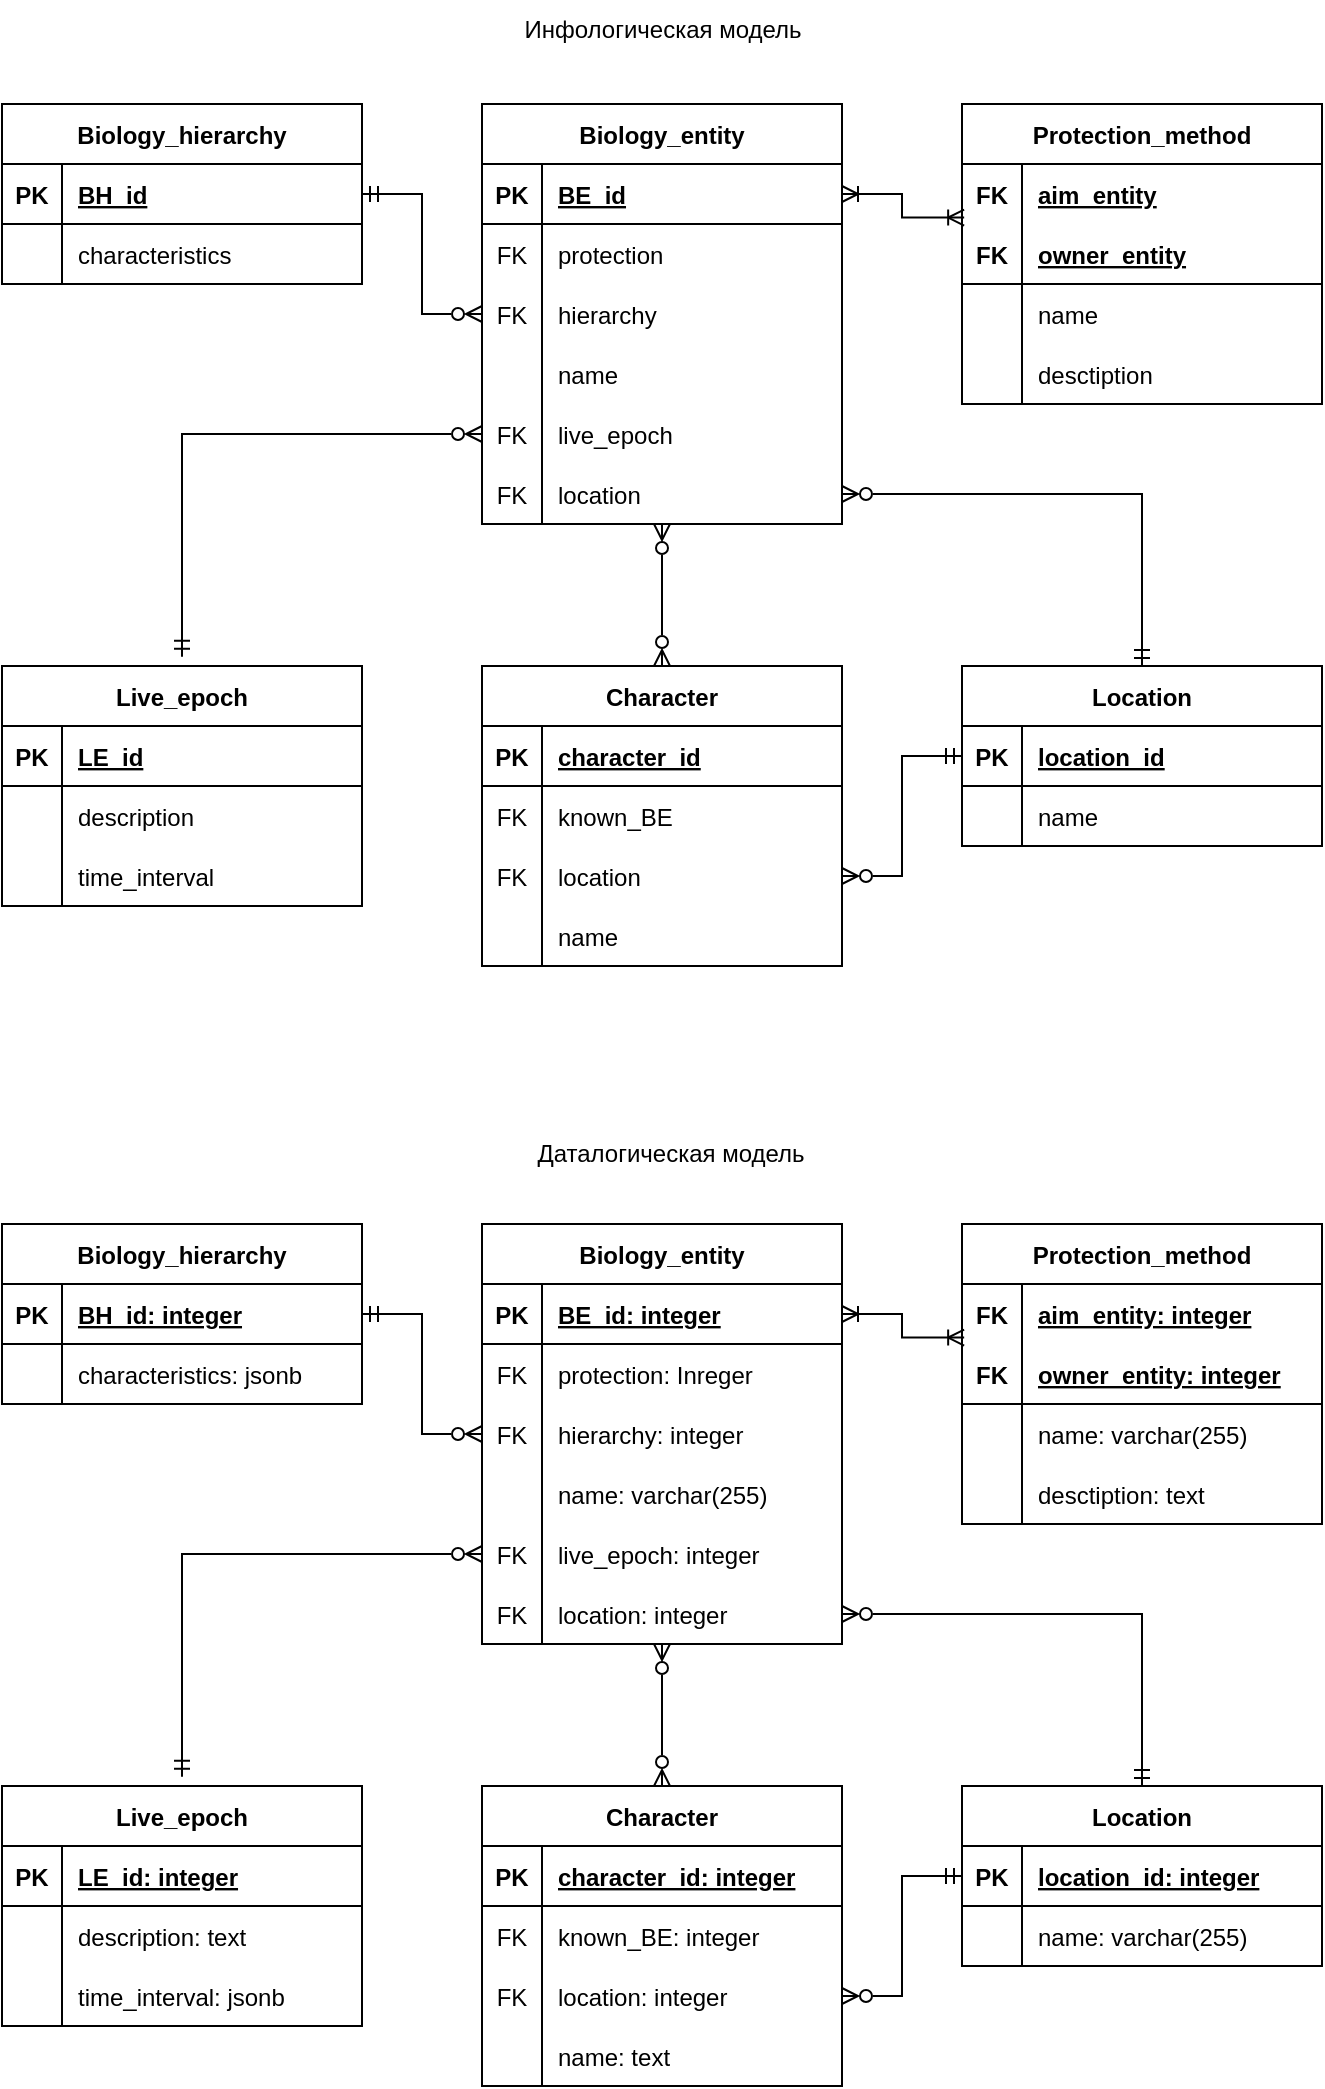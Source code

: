 <mxfile version="21.7.5" type="device">
  <diagram id="U7wMg-uXj1Owh_5kMHrE" name="Страница 1">
    <mxGraphModel dx="998" dy="762" grid="1" gridSize="10" guides="1" tooltips="1" connect="1" arrows="1" fold="1" page="1" pageScale="1" pageWidth="827" pageHeight="1169" math="0" shadow="0">
      <root>
        <mxCell id="0" />
        <mxCell id="1" parent="0" />
        <mxCell id="pdmq-u-2VZVxpOI9h0eD-54" style="edgeStyle=orthogonalEdgeStyle;rounded=0;orthogonalLoop=1;jettySize=auto;html=1;startArrow=ERmandOne;startFill=0;endArrow=ERzeroToMany;endFill=0;" parent="1" source="pdmq-u-2VZVxpOI9h0eD-18" target="pdmq-u-2VZVxpOI9h0eD-38" edge="1">
          <mxGeometry relative="1" as="geometry" />
        </mxCell>
        <mxCell id="pdmq-u-2VZVxpOI9h0eD-18" value="Biology_hierarchy" style="shape=table;startSize=30;container=1;collapsible=1;childLayout=tableLayout;fixedRows=1;rowLines=0;fontStyle=1;align=center;resizeLast=1;" parent="1" vertex="1">
          <mxGeometry x="80" y="80" width="180" height="90" as="geometry" />
        </mxCell>
        <mxCell id="pdmq-u-2VZVxpOI9h0eD-19" value="" style="shape=tableRow;horizontal=0;startSize=0;swimlaneHead=0;swimlaneBody=0;fillColor=none;collapsible=0;dropTarget=0;points=[[0,0.5],[1,0.5]];portConstraint=eastwest;top=0;left=0;right=0;bottom=1;" parent="pdmq-u-2VZVxpOI9h0eD-18" vertex="1">
          <mxGeometry y="30" width="180" height="30" as="geometry" />
        </mxCell>
        <mxCell id="pdmq-u-2VZVxpOI9h0eD-20" value="PK" style="shape=partialRectangle;connectable=0;fillColor=none;top=0;left=0;bottom=0;right=0;fontStyle=1;overflow=hidden;" parent="pdmq-u-2VZVxpOI9h0eD-19" vertex="1">
          <mxGeometry width="30" height="30" as="geometry">
            <mxRectangle width="30" height="30" as="alternateBounds" />
          </mxGeometry>
        </mxCell>
        <mxCell id="pdmq-u-2VZVxpOI9h0eD-21" value="BH_id" style="shape=partialRectangle;connectable=0;fillColor=none;top=0;left=0;bottom=0;right=0;align=left;spacingLeft=6;fontStyle=5;overflow=hidden;" parent="pdmq-u-2VZVxpOI9h0eD-19" vertex="1">
          <mxGeometry x="30" width="150" height="30" as="geometry">
            <mxRectangle width="150" height="30" as="alternateBounds" />
          </mxGeometry>
        </mxCell>
        <mxCell id="pdmq-u-2VZVxpOI9h0eD-22" value="" style="shape=tableRow;horizontal=0;startSize=0;swimlaneHead=0;swimlaneBody=0;fillColor=none;collapsible=0;dropTarget=0;points=[[0,0.5],[1,0.5]];portConstraint=eastwest;top=0;left=0;right=0;bottom=0;" parent="pdmq-u-2VZVxpOI9h0eD-18" vertex="1">
          <mxGeometry y="60" width="180" height="30" as="geometry" />
        </mxCell>
        <mxCell id="pdmq-u-2VZVxpOI9h0eD-23" value="" style="shape=partialRectangle;connectable=0;fillColor=none;top=0;left=0;bottom=0;right=0;editable=1;overflow=hidden;" parent="pdmq-u-2VZVxpOI9h0eD-22" vertex="1">
          <mxGeometry width="30" height="30" as="geometry">
            <mxRectangle width="30" height="30" as="alternateBounds" />
          </mxGeometry>
        </mxCell>
        <mxCell id="pdmq-u-2VZVxpOI9h0eD-24" value="characteristics" style="shape=partialRectangle;connectable=0;fillColor=none;top=0;left=0;bottom=0;right=0;align=left;spacingLeft=6;overflow=hidden;" parent="pdmq-u-2VZVxpOI9h0eD-22" vertex="1">
          <mxGeometry x="30" width="150" height="30" as="geometry">
            <mxRectangle width="150" height="30" as="alternateBounds" />
          </mxGeometry>
        </mxCell>
        <mxCell id="pdmq-u-2VZVxpOI9h0eD-116" style="edgeStyle=orthogonalEdgeStyle;rounded=0;orthogonalLoop=1;jettySize=auto;html=1;entryX=0.5;entryY=0;entryDx=0;entryDy=0;startArrow=ERzeroToMany;startFill=0;endArrow=ERzeroToMany;endFill=0;" parent="1" source="pdmq-u-2VZVxpOI9h0eD-31" target="pdmq-u-2VZVxpOI9h0eD-71" edge="1">
          <mxGeometry relative="1" as="geometry">
            <Array as="points">
              <mxPoint x="410" y="321" />
              <mxPoint x="410" y="321" />
            </Array>
          </mxGeometry>
        </mxCell>
        <mxCell id="XTLCP-FWHuJk3gFQcdTK-91" style="edgeStyle=orthogonalEdgeStyle;rounded=0;orthogonalLoop=1;jettySize=auto;html=1;endArrow=ERoneToMany;endFill=0;startArrow=ERoneToMany;startFill=0;exitX=1;exitY=0.5;exitDx=0;exitDy=0;entryX=0.006;entryY=-0.108;entryDx=0;entryDy=0;entryPerimeter=0;" edge="1" parent="1" source="pdmq-u-2VZVxpOI9h0eD-32" target="pdmq-u-2VZVxpOI9h0eD-45">
          <mxGeometry relative="1" as="geometry">
            <mxPoint x="550" y="141" as="targetPoint" />
          </mxGeometry>
        </mxCell>
        <mxCell id="pdmq-u-2VZVxpOI9h0eD-31" value="Biology_entity" style="shape=table;startSize=30;container=1;collapsible=1;childLayout=tableLayout;fixedRows=1;rowLines=0;fontStyle=1;align=center;resizeLast=1;" parent="1" vertex="1">
          <mxGeometry x="320" y="80" width="180" height="210" as="geometry" />
        </mxCell>
        <mxCell id="pdmq-u-2VZVxpOI9h0eD-32" value="" style="shape=tableRow;horizontal=0;startSize=0;swimlaneHead=0;swimlaneBody=0;fillColor=none;collapsible=0;dropTarget=0;points=[[0,0.5],[1,0.5]];portConstraint=eastwest;top=0;left=0;right=0;bottom=1;" parent="pdmq-u-2VZVxpOI9h0eD-31" vertex="1">
          <mxGeometry y="30" width="180" height="30" as="geometry" />
        </mxCell>
        <mxCell id="pdmq-u-2VZVxpOI9h0eD-33" value="PK" style="shape=partialRectangle;connectable=0;fillColor=none;top=0;left=0;bottom=0;right=0;fontStyle=1;overflow=hidden;" parent="pdmq-u-2VZVxpOI9h0eD-32" vertex="1">
          <mxGeometry width="30" height="30" as="geometry">
            <mxRectangle width="30" height="30" as="alternateBounds" />
          </mxGeometry>
        </mxCell>
        <mxCell id="pdmq-u-2VZVxpOI9h0eD-34" value="BE_id" style="shape=partialRectangle;connectable=0;fillColor=none;top=0;left=0;bottom=0;right=0;align=left;spacingLeft=6;fontStyle=5;overflow=hidden;" parent="pdmq-u-2VZVxpOI9h0eD-32" vertex="1">
          <mxGeometry x="30" width="150" height="30" as="geometry">
            <mxRectangle width="150" height="30" as="alternateBounds" />
          </mxGeometry>
        </mxCell>
        <mxCell id="pdmq-u-2VZVxpOI9h0eD-35" value="" style="shape=tableRow;horizontal=0;startSize=0;swimlaneHead=0;swimlaneBody=0;fillColor=none;collapsible=0;dropTarget=0;points=[[0,0.5],[1,0.5]];portConstraint=eastwest;top=0;left=0;right=0;bottom=0;" parent="pdmq-u-2VZVxpOI9h0eD-31" vertex="1">
          <mxGeometry y="60" width="180" height="30" as="geometry" />
        </mxCell>
        <mxCell id="pdmq-u-2VZVxpOI9h0eD-36" value="FK" style="shape=partialRectangle;connectable=0;fillColor=none;top=0;left=0;bottom=0;right=0;editable=1;overflow=hidden;" parent="pdmq-u-2VZVxpOI9h0eD-35" vertex="1">
          <mxGeometry width="30" height="30" as="geometry">
            <mxRectangle width="30" height="30" as="alternateBounds" />
          </mxGeometry>
        </mxCell>
        <mxCell id="pdmq-u-2VZVxpOI9h0eD-37" value="protection" style="shape=partialRectangle;connectable=0;fillColor=none;top=0;left=0;bottom=0;right=0;align=left;spacingLeft=6;overflow=hidden;" parent="pdmq-u-2VZVxpOI9h0eD-35" vertex="1">
          <mxGeometry x="30" width="150" height="30" as="geometry">
            <mxRectangle width="150" height="30" as="alternateBounds" />
          </mxGeometry>
        </mxCell>
        <mxCell id="pdmq-u-2VZVxpOI9h0eD-38" value="" style="shape=tableRow;horizontal=0;startSize=0;swimlaneHead=0;swimlaneBody=0;fillColor=none;collapsible=0;dropTarget=0;points=[[0,0.5],[1,0.5]];portConstraint=eastwest;top=0;left=0;right=0;bottom=0;" parent="pdmq-u-2VZVxpOI9h0eD-31" vertex="1">
          <mxGeometry y="90" width="180" height="30" as="geometry" />
        </mxCell>
        <mxCell id="pdmq-u-2VZVxpOI9h0eD-39" value="FK" style="shape=partialRectangle;connectable=0;fillColor=none;top=0;left=0;bottom=0;right=0;editable=1;overflow=hidden;" parent="pdmq-u-2VZVxpOI9h0eD-38" vertex="1">
          <mxGeometry width="30" height="30" as="geometry">
            <mxRectangle width="30" height="30" as="alternateBounds" />
          </mxGeometry>
        </mxCell>
        <mxCell id="pdmq-u-2VZVxpOI9h0eD-40" value="hierarchy" style="shape=partialRectangle;connectable=0;fillColor=none;top=0;left=0;bottom=0;right=0;align=left;spacingLeft=6;overflow=hidden;" parent="pdmq-u-2VZVxpOI9h0eD-38" vertex="1">
          <mxGeometry x="30" width="150" height="30" as="geometry">
            <mxRectangle width="150" height="30" as="alternateBounds" />
          </mxGeometry>
        </mxCell>
        <mxCell id="pdmq-u-2VZVxpOI9h0eD-59" style="shape=tableRow;horizontal=0;startSize=0;swimlaneHead=0;swimlaneBody=0;fillColor=none;collapsible=0;dropTarget=0;points=[[0,0.5],[1,0.5]];portConstraint=eastwest;top=0;left=0;right=0;bottom=0;" parent="pdmq-u-2VZVxpOI9h0eD-31" vertex="1">
          <mxGeometry y="120" width="180" height="30" as="geometry" />
        </mxCell>
        <mxCell id="pdmq-u-2VZVxpOI9h0eD-60" style="shape=partialRectangle;connectable=0;fillColor=none;top=0;left=0;bottom=0;right=0;editable=1;overflow=hidden;" parent="pdmq-u-2VZVxpOI9h0eD-59" vertex="1">
          <mxGeometry width="30" height="30" as="geometry">
            <mxRectangle width="30" height="30" as="alternateBounds" />
          </mxGeometry>
        </mxCell>
        <mxCell id="pdmq-u-2VZVxpOI9h0eD-61" value="name" style="shape=partialRectangle;connectable=0;fillColor=none;top=0;left=0;bottom=0;right=0;align=left;spacingLeft=6;overflow=hidden;" parent="pdmq-u-2VZVxpOI9h0eD-59" vertex="1">
          <mxGeometry x="30" width="150" height="30" as="geometry">
            <mxRectangle width="150" height="30" as="alternateBounds" />
          </mxGeometry>
        </mxCell>
        <mxCell id="pdmq-u-2VZVxpOI9h0eD-215" style="shape=tableRow;horizontal=0;startSize=0;swimlaneHead=0;swimlaneBody=0;fillColor=none;collapsible=0;dropTarget=0;points=[[0,0.5],[1,0.5]];portConstraint=eastwest;top=0;left=0;right=0;bottom=0;" parent="pdmq-u-2VZVxpOI9h0eD-31" vertex="1">
          <mxGeometry y="150" width="180" height="30" as="geometry" />
        </mxCell>
        <mxCell id="pdmq-u-2VZVxpOI9h0eD-216" value="FK" style="shape=partialRectangle;connectable=0;fillColor=none;top=0;left=0;bottom=0;right=0;editable=1;overflow=hidden;" parent="pdmq-u-2VZVxpOI9h0eD-215" vertex="1">
          <mxGeometry width="30" height="30" as="geometry">
            <mxRectangle width="30" height="30" as="alternateBounds" />
          </mxGeometry>
        </mxCell>
        <mxCell id="pdmq-u-2VZVxpOI9h0eD-217" value="live_epoch" style="shape=partialRectangle;connectable=0;fillColor=none;top=0;left=0;bottom=0;right=0;align=left;spacingLeft=6;overflow=hidden;" parent="pdmq-u-2VZVxpOI9h0eD-215" vertex="1">
          <mxGeometry x="30" width="150" height="30" as="geometry">
            <mxRectangle width="150" height="30" as="alternateBounds" />
          </mxGeometry>
        </mxCell>
        <mxCell id="XTLCP-FWHuJk3gFQcdTK-1" style="shape=tableRow;horizontal=0;startSize=0;swimlaneHead=0;swimlaneBody=0;fillColor=none;collapsible=0;dropTarget=0;points=[[0,0.5],[1,0.5]];portConstraint=eastwest;top=0;left=0;right=0;bottom=0;" vertex="1" parent="pdmq-u-2VZVxpOI9h0eD-31">
          <mxGeometry y="180" width="180" height="30" as="geometry" />
        </mxCell>
        <mxCell id="XTLCP-FWHuJk3gFQcdTK-2" value="FK" style="shape=partialRectangle;connectable=0;fillColor=none;top=0;left=0;bottom=0;right=0;editable=1;overflow=hidden;" vertex="1" parent="XTLCP-FWHuJk3gFQcdTK-1">
          <mxGeometry width="30" height="30" as="geometry">
            <mxRectangle width="30" height="30" as="alternateBounds" />
          </mxGeometry>
        </mxCell>
        <mxCell id="XTLCP-FWHuJk3gFQcdTK-3" value="location" style="shape=partialRectangle;connectable=0;fillColor=none;top=0;left=0;bottom=0;right=0;align=left;spacingLeft=6;overflow=hidden;" vertex="1" parent="XTLCP-FWHuJk3gFQcdTK-1">
          <mxGeometry x="30" width="150" height="30" as="geometry">
            <mxRectangle width="150" height="30" as="alternateBounds" />
          </mxGeometry>
        </mxCell>
        <mxCell id="pdmq-u-2VZVxpOI9h0eD-44" value="Protection_method" style="shape=table;startSize=30;container=1;collapsible=1;childLayout=tableLayout;fixedRows=1;rowLines=0;fontStyle=1;align=center;resizeLast=1;" parent="1" vertex="1">
          <mxGeometry x="560" y="80" width="180" height="150" as="geometry" />
        </mxCell>
        <mxCell id="pdmq-u-2VZVxpOI9h0eD-48" value="" style="shape=tableRow;horizontal=0;startSize=0;swimlaneHead=0;swimlaneBody=0;fillColor=none;collapsible=0;dropTarget=0;points=[[0,0.5],[1,0.5]];portConstraint=eastwest;top=0;left=0;right=0;bottom=0;fontStyle=1" parent="pdmq-u-2VZVxpOI9h0eD-44" vertex="1">
          <mxGeometry y="30" width="180" height="30" as="geometry" />
        </mxCell>
        <mxCell id="pdmq-u-2VZVxpOI9h0eD-49" value="FK" style="shape=partialRectangle;connectable=0;fillColor=none;top=0;left=0;bottom=0;right=0;editable=1;overflow=hidden;fontStyle=1" parent="pdmq-u-2VZVxpOI9h0eD-48" vertex="1">
          <mxGeometry width="30" height="30" as="geometry">
            <mxRectangle width="30" height="30" as="alternateBounds" />
          </mxGeometry>
        </mxCell>
        <mxCell id="pdmq-u-2VZVxpOI9h0eD-50" value="aim_entity" style="shape=partialRectangle;connectable=0;fillColor=none;top=0;left=0;bottom=0;right=0;align=left;spacingLeft=6;overflow=hidden;fontStyle=5" parent="pdmq-u-2VZVxpOI9h0eD-48" vertex="1">
          <mxGeometry x="30" width="150" height="30" as="geometry">
            <mxRectangle width="150" height="30" as="alternateBounds" />
          </mxGeometry>
        </mxCell>
        <mxCell id="pdmq-u-2VZVxpOI9h0eD-45" value="" style="shape=tableRow;horizontal=0;startSize=0;swimlaneHead=0;swimlaneBody=0;fillColor=none;collapsible=0;dropTarget=0;points=[[0,0.5],[1,0.5]];portConstraint=eastwest;top=0;left=0;right=0;bottom=1;" parent="pdmq-u-2VZVxpOI9h0eD-44" vertex="1">
          <mxGeometry y="60" width="180" height="30" as="geometry" />
        </mxCell>
        <mxCell id="pdmq-u-2VZVxpOI9h0eD-46" value="FK" style="shape=partialRectangle;connectable=0;fillColor=none;top=0;left=0;bottom=0;right=0;fontStyle=1;overflow=hidden;" parent="pdmq-u-2VZVxpOI9h0eD-45" vertex="1">
          <mxGeometry width="30" height="30" as="geometry">
            <mxRectangle width="30" height="30" as="alternateBounds" />
          </mxGeometry>
        </mxCell>
        <mxCell id="pdmq-u-2VZVxpOI9h0eD-47" value="owner_entity" style="shape=partialRectangle;connectable=0;fillColor=none;top=0;left=0;bottom=0;right=0;align=left;spacingLeft=6;fontStyle=5;overflow=hidden;strokeColor=default;" parent="pdmq-u-2VZVxpOI9h0eD-45" vertex="1">
          <mxGeometry x="30" width="150" height="30" as="geometry">
            <mxRectangle width="150" height="30" as="alternateBounds" />
          </mxGeometry>
        </mxCell>
        <mxCell id="pdmq-u-2VZVxpOI9h0eD-68" style="shape=tableRow;horizontal=0;startSize=0;swimlaneHead=0;swimlaneBody=0;fillColor=none;collapsible=0;dropTarget=0;points=[[0,0.5],[1,0.5]];portConstraint=eastwest;top=0;left=0;right=0;bottom=0;" parent="pdmq-u-2VZVxpOI9h0eD-44" vertex="1">
          <mxGeometry y="90" width="180" height="30" as="geometry" />
        </mxCell>
        <mxCell id="pdmq-u-2VZVxpOI9h0eD-69" style="shape=partialRectangle;connectable=0;fillColor=none;top=0;left=0;bottom=0;right=0;editable=1;overflow=hidden;" parent="pdmq-u-2VZVxpOI9h0eD-68" vertex="1">
          <mxGeometry width="30" height="30" as="geometry">
            <mxRectangle width="30" height="30" as="alternateBounds" />
          </mxGeometry>
        </mxCell>
        <mxCell id="pdmq-u-2VZVxpOI9h0eD-70" value="name" style="shape=partialRectangle;connectable=0;fillColor=none;top=0;left=0;bottom=0;right=0;align=left;spacingLeft=6;overflow=hidden;" parent="pdmq-u-2VZVxpOI9h0eD-68" vertex="1">
          <mxGeometry x="30" width="150" height="30" as="geometry">
            <mxRectangle width="150" height="30" as="alternateBounds" />
          </mxGeometry>
        </mxCell>
        <mxCell id="pdmq-u-2VZVxpOI9h0eD-118" style="shape=tableRow;horizontal=0;startSize=0;swimlaneHead=0;swimlaneBody=0;fillColor=none;collapsible=0;dropTarget=0;points=[[0,0.5],[1,0.5]];portConstraint=eastwest;top=0;left=0;right=0;bottom=0;" parent="pdmq-u-2VZVxpOI9h0eD-44" vertex="1">
          <mxGeometry y="120" width="180" height="30" as="geometry" />
        </mxCell>
        <mxCell id="pdmq-u-2VZVxpOI9h0eD-119" style="shape=partialRectangle;connectable=0;fillColor=none;top=0;left=0;bottom=0;right=0;editable=1;overflow=hidden;" parent="pdmq-u-2VZVxpOI9h0eD-118" vertex="1">
          <mxGeometry width="30" height="30" as="geometry">
            <mxRectangle width="30" height="30" as="alternateBounds" />
          </mxGeometry>
        </mxCell>
        <mxCell id="pdmq-u-2VZVxpOI9h0eD-120" value="desctiption" style="shape=partialRectangle;connectable=0;fillColor=none;top=0;left=0;bottom=0;right=0;align=left;spacingLeft=6;overflow=hidden;" parent="pdmq-u-2VZVxpOI9h0eD-118" vertex="1">
          <mxGeometry x="30" width="150" height="30" as="geometry">
            <mxRectangle width="150" height="30" as="alternateBounds" />
          </mxGeometry>
        </mxCell>
        <mxCell id="pdmq-u-2VZVxpOI9h0eD-71" value="Character" style="shape=table;startSize=30;container=1;collapsible=1;childLayout=tableLayout;fixedRows=1;rowLines=0;fontStyle=1;align=center;resizeLast=1;" parent="1" vertex="1">
          <mxGeometry x="320" y="361" width="180" height="150" as="geometry" />
        </mxCell>
        <mxCell id="pdmq-u-2VZVxpOI9h0eD-72" value="" style="shape=tableRow;horizontal=0;startSize=0;swimlaneHead=0;swimlaneBody=0;fillColor=none;collapsible=0;dropTarget=0;points=[[0,0.5],[1,0.5]];portConstraint=eastwest;top=0;left=0;right=0;bottom=1;" parent="pdmq-u-2VZVxpOI9h0eD-71" vertex="1">
          <mxGeometry y="30" width="180" height="30" as="geometry" />
        </mxCell>
        <mxCell id="pdmq-u-2VZVxpOI9h0eD-73" value="PK" style="shape=partialRectangle;connectable=0;fillColor=none;top=0;left=0;bottom=0;right=0;fontStyle=1;overflow=hidden;" parent="pdmq-u-2VZVxpOI9h0eD-72" vertex="1">
          <mxGeometry width="30" height="30" as="geometry">
            <mxRectangle width="30" height="30" as="alternateBounds" />
          </mxGeometry>
        </mxCell>
        <mxCell id="pdmq-u-2VZVxpOI9h0eD-74" value="character_id" style="shape=partialRectangle;connectable=0;fillColor=none;top=0;left=0;bottom=0;right=0;align=left;spacingLeft=6;fontStyle=5;overflow=hidden;" parent="pdmq-u-2VZVxpOI9h0eD-72" vertex="1">
          <mxGeometry x="30" width="150" height="30" as="geometry">
            <mxRectangle width="150" height="30" as="alternateBounds" />
          </mxGeometry>
        </mxCell>
        <mxCell id="pdmq-u-2VZVxpOI9h0eD-75" value="" style="shape=tableRow;horizontal=0;startSize=0;swimlaneHead=0;swimlaneBody=0;fillColor=none;collapsible=0;dropTarget=0;points=[[0,0.5],[1,0.5]];portConstraint=eastwest;top=0;left=0;right=0;bottom=0;" parent="pdmq-u-2VZVxpOI9h0eD-71" vertex="1">
          <mxGeometry y="60" width="180" height="30" as="geometry" />
        </mxCell>
        <mxCell id="pdmq-u-2VZVxpOI9h0eD-76" value="FK" style="shape=partialRectangle;connectable=0;fillColor=none;top=0;left=0;bottom=0;right=0;editable=1;overflow=hidden;" parent="pdmq-u-2VZVxpOI9h0eD-75" vertex="1">
          <mxGeometry width="30" height="30" as="geometry">
            <mxRectangle width="30" height="30" as="alternateBounds" />
          </mxGeometry>
        </mxCell>
        <mxCell id="pdmq-u-2VZVxpOI9h0eD-77" value="known_BE" style="shape=partialRectangle;connectable=0;fillColor=none;top=0;left=0;bottom=0;right=0;align=left;spacingLeft=6;overflow=hidden;" parent="pdmq-u-2VZVxpOI9h0eD-75" vertex="1">
          <mxGeometry x="30" width="150" height="30" as="geometry">
            <mxRectangle width="150" height="30" as="alternateBounds" />
          </mxGeometry>
        </mxCell>
        <mxCell id="XTLCP-FWHuJk3gFQcdTK-92" style="shape=tableRow;horizontal=0;startSize=0;swimlaneHead=0;swimlaneBody=0;fillColor=none;collapsible=0;dropTarget=0;points=[[0,0.5],[1,0.5]];portConstraint=eastwest;top=0;left=0;right=0;bottom=0;" vertex="1" parent="pdmq-u-2VZVxpOI9h0eD-71">
          <mxGeometry y="90" width="180" height="30" as="geometry" />
        </mxCell>
        <mxCell id="XTLCP-FWHuJk3gFQcdTK-93" value="FK" style="shape=partialRectangle;connectable=0;fillColor=none;top=0;left=0;bottom=0;right=0;editable=1;overflow=hidden;" vertex="1" parent="XTLCP-FWHuJk3gFQcdTK-92">
          <mxGeometry width="30" height="30" as="geometry">
            <mxRectangle width="30" height="30" as="alternateBounds" />
          </mxGeometry>
        </mxCell>
        <mxCell id="XTLCP-FWHuJk3gFQcdTK-94" value="location" style="shape=partialRectangle;connectable=0;fillColor=none;top=0;left=0;bottom=0;right=0;align=left;spacingLeft=6;overflow=hidden;" vertex="1" parent="XTLCP-FWHuJk3gFQcdTK-92">
          <mxGeometry x="30" width="150" height="30" as="geometry">
            <mxRectangle width="150" height="30" as="alternateBounds" />
          </mxGeometry>
        </mxCell>
        <mxCell id="pdmq-u-2VZVxpOI9h0eD-92" style="shape=tableRow;horizontal=0;startSize=0;swimlaneHead=0;swimlaneBody=0;fillColor=none;collapsible=0;dropTarget=0;points=[[0,0.5],[1,0.5]];portConstraint=eastwest;top=0;left=0;right=0;bottom=0;" parent="pdmq-u-2VZVxpOI9h0eD-71" vertex="1">
          <mxGeometry y="120" width="180" height="30" as="geometry" />
        </mxCell>
        <mxCell id="pdmq-u-2VZVxpOI9h0eD-93" style="shape=partialRectangle;connectable=0;fillColor=none;top=0;left=0;bottom=0;right=0;editable=1;overflow=hidden;" parent="pdmq-u-2VZVxpOI9h0eD-92" vertex="1">
          <mxGeometry width="30" height="30" as="geometry">
            <mxRectangle width="30" height="30" as="alternateBounds" />
          </mxGeometry>
        </mxCell>
        <mxCell id="pdmq-u-2VZVxpOI9h0eD-94" value="name" style="shape=partialRectangle;connectable=0;fillColor=none;top=0;left=0;bottom=0;right=0;align=left;spacingLeft=6;overflow=hidden;" parent="pdmq-u-2VZVxpOI9h0eD-92" vertex="1">
          <mxGeometry x="30" width="150" height="30" as="geometry">
            <mxRectangle width="150" height="30" as="alternateBounds" />
          </mxGeometry>
        </mxCell>
        <mxCell id="pdmq-u-2VZVxpOI9h0eD-117" style="edgeStyle=orthogonalEdgeStyle;rounded=0;orthogonalLoop=1;jettySize=auto;html=1;startArrow=ERmandOne;startFill=0;endArrow=ERzeroToMany;endFill=0;entryX=1;entryY=0.5;entryDx=0;entryDy=0;" parent="1" source="pdmq-u-2VZVxpOI9h0eD-85" target="XTLCP-FWHuJk3gFQcdTK-1" edge="1">
          <mxGeometry relative="1" as="geometry" />
        </mxCell>
        <mxCell id="pdmq-u-2VZVxpOI9h0eD-85" value="Location" style="shape=table;startSize=30;container=1;collapsible=1;childLayout=tableLayout;fixedRows=1;rowLines=0;fontStyle=1;align=center;resizeLast=1;" parent="1" vertex="1">
          <mxGeometry x="560" y="361" width="180" height="90" as="geometry" />
        </mxCell>
        <mxCell id="pdmq-u-2VZVxpOI9h0eD-86" value="" style="shape=tableRow;horizontal=0;startSize=0;swimlaneHead=0;swimlaneBody=0;fillColor=none;collapsible=0;dropTarget=0;points=[[0,0.5],[1,0.5]];portConstraint=eastwest;top=0;left=0;right=0;bottom=1;" parent="pdmq-u-2VZVxpOI9h0eD-85" vertex="1">
          <mxGeometry y="30" width="180" height="30" as="geometry" />
        </mxCell>
        <mxCell id="pdmq-u-2VZVxpOI9h0eD-87" value="PK" style="shape=partialRectangle;connectable=0;fillColor=none;top=0;left=0;bottom=0;right=0;fontStyle=1;overflow=hidden;" parent="pdmq-u-2VZVxpOI9h0eD-86" vertex="1">
          <mxGeometry width="30" height="30" as="geometry">
            <mxRectangle width="30" height="30" as="alternateBounds" />
          </mxGeometry>
        </mxCell>
        <mxCell id="pdmq-u-2VZVxpOI9h0eD-88" value="location_id" style="shape=partialRectangle;connectable=0;fillColor=none;top=0;left=0;bottom=0;right=0;align=left;spacingLeft=6;fontStyle=5;overflow=hidden;" parent="pdmq-u-2VZVxpOI9h0eD-86" vertex="1">
          <mxGeometry x="30" width="150" height="30" as="geometry">
            <mxRectangle width="150" height="30" as="alternateBounds" />
          </mxGeometry>
        </mxCell>
        <mxCell id="pdmq-u-2VZVxpOI9h0eD-89" value="" style="shape=tableRow;horizontal=0;startSize=0;swimlaneHead=0;swimlaneBody=0;fillColor=none;collapsible=0;dropTarget=0;points=[[0,0.5],[1,0.5]];portConstraint=eastwest;top=0;left=0;right=0;bottom=0;" parent="pdmq-u-2VZVxpOI9h0eD-85" vertex="1">
          <mxGeometry y="60" width="180" height="30" as="geometry" />
        </mxCell>
        <mxCell id="pdmq-u-2VZVxpOI9h0eD-90" value="" style="shape=partialRectangle;connectable=0;fillColor=none;top=0;left=0;bottom=0;right=0;editable=1;overflow=hidden;" parent="pdmq-u-2VZVxpOI9h0eD-89" vertex="1">
          <mxGeometry width="30" height="30" as="geometry">
            <mxRectangle width="30" height="30" as="alternateBounds" />
          </mxGeometry>
        </mxCell>
        <mxCell id="pdmq-u-2VZVxpOI9h0eD-91" value="name" style="shape=partialRectangle;connectable=0;fillColor=none;top=0;left=0;bottom=0;right=0;align=left;spacingLeft=6;overflow=hidden;" parent="pdmq-u-2VZVxpOI9h0eD-89" vertex="1">
          <mxGeometry x="30" width="150" height="30" as="geometry">
            <mxRectangle width="150" height="30" as="alternateBounds" />
          </mxGeometry>
        </mxCell>
        <mxCell id="pdmq-u-2VZVxpOI9h0eD-207" value="Live_epoch" style="shape=table;startSize=30;container=1;collapsible=1;childLayout=tableLayout;fixedRows=1;rowLines=0;fontStyle=1;align=center;resizeLast=1;" parent="1" vertex="1">
          <mxGeometry x="80" y="361" width="180" height="120" as="geometry" />
        </mxCell>
        <mxCell id="pdmq-u-2VZVxpOI9h0eD-208" value="" style="shape=tableRow;horizontal=0;startSize=0;swimlaneHead=0;swimlaneBody=0;fillColor=none;collapsible=0;dropTarget=0;points=[[0,0.5],[1,0.5]];portConstraint=eastwest;top=0;left=0;right=0;bottom=1;" parent="pdmq-u-2VZVxpOI9h0eD-207" vertex="1">
          <mxGeometry y="30" width="180" height="30" as="geometry" />
        </mxCell>
        <mxCell id="pdmq-u-2VZVxpOI9h0eD-209" value="PK" style="shape=partialRectangle;connectable=0;fillColor=none;top=0;left=0;bottom=0;right=0;fontStyle=1;overflow=hidden;" parent="pdmq-u-2VZVxpOI9h0eD-208" vertex="1">
          <mxGeometry width="30" height="30" as="geometry">
            <mxRectangle width="30" height="30" as="alternateBounds" />
          </mxGeometry>
        </mxCell>
        <mxCell id="pdmq-u-2VZVxpOI9h0eD-210" value="LE_id" style="shape=partialRectangle;connectable=0;fillColor=none;top=0;left=0;bottom=0;right=0;align=left;spacingLeft=6;fontStyle=5;overflow=hidden;" parent="pdmq-u-2VZVxpOI9h0eD-208" vertex="1">
          <mxGeometry x="30" width="150" height="30" as="geometry">
            <mxRectangle width="150" height="30" as="alternateBounds" />
          </mxGeometry>
        </mxCell>
        <mxCell id="pdmq-u-2VZVxpOI9h0eD-211" value="" style="shape=tableRow;horizontal=0;startSize=0;swimlaneHead=0;swimlaneBody=0;fillColor=none;collapsible=0;dropTarget=0;points=[[0,0.5],[1,0.5]];portConstraint=eastwest;top=0;left=0;right=0;bottom=0;" parent="pdmq-u-2VZVxpOI9h0eD-207" vertex="1">
          <mxGeometry y="60" width="180" height="30" as="geometry" />
        </mxCell>
        <mxCell id="pdmq-u-2VZVxpOI9h0eD-212" value="" style="shape=partialRectangle;connectable=0;fillColor=none;top=0;left=0;bottom=0;right=0;editable=1;overflow=hidden;" parent="pdmq-u-2VZVxpOI9h0eD-211" vertex="1">
          <mxGeometry width="30" height="30" as="geometry">
            <mxRectangle width="30" height="30" as="alternateBounds" />
          </mxGeometry>
        </mxCell>
        <mxCell id="pdmq-u-2VZVxpOI9h0eD-213" value="description" style="shape=partialRectangle;connectable=0;fillColor=none;top=0;left=0;bottom=0;right=0;align=left;spacingLeft=6;overflow=hidden;" parent="pdmq-u-2VZVxpOI9h0eD-211" vertex="1">
          <mxGeometry x="30" width="150" height="30" as="geometry">
            <mxRectangle width="150" height="30" as="alternateBounds" />
          </mxGeometry>
        </mxCell>
        <mxCell id="pdmq-u-2VZVxpOI9h0eD-218" style="shape=tableRow;horizontal=0;startSize=0;swimlaneHead=0;swimlaneBody=0;fillColor=none;collapsible=0;dropTarget=0;points=[[0,0.5],[1,0.5]];portConstraint=eastwest;top=0;left=0;right=0;bottom=0;" parent="pdmq-u-2VZVxpOI9h0eD-207" vertex="1">
          <mxGeometry y="90" width="180" height="30" as="geometry" />
        </mxCell>
        <mxCell id="pdmq-u-2VZVxpOI9h0eD-219" style="shape=partialRectangle;connectable=0;fillColor=none;top=0;left=0;bottom=0;right=0;editable=1;overflow=hidden;" parent="pdmq-u-2VZVxpOI9h0eD-218" vertex="1">
          <mxGeometry width="30" height="30" as="geometry">
            <mxRectangle width="30" height="30" as="alternateBounds" />
          </mxGeometry>
        </mxCell>
        <mxCell id="pdmq-u-2VZVxpOI9h0eD-220" value="time_interval" style="shape=partialRectangle;connectable=0;fillColor=none;top=0;left=0;bottom=0;right=0;align=left;spacingLeft=6;overflow=hidden;" parent="pdmq-u-2VZVxpOI9h0eD-218" vertex="1">
          <mxGeometry x="30" width="150" height="30" as="geometry">
            <mxRectangle width="150" height="30" as="alternateBounds" />
          </mxGeometry>
        </mxCell>
        <mxCell id="pdmq-u-2VZVxpOI9h0eD-214" style="edgeStyle=orthogonalEdgeStyle;rounded=0;orthogonalLoop=1;jettySize=auto;html=1;entryX=0.5;entryY=-0.039;entryDx=0;entryDy=0;startArrow=ERzeroToMany;startFill=0;endArrow=ERmandOne;endFill=0;exitX=0;exitY=0.5;exitDx=0;exitDy=0;entryPerimeter=0;" parent="1" source="pdmq-u-2VZVxpOI9h0eD-215" target="pdmq-u-2VZVxpOI9h0eD-207" edge="1">
          <mxGeometry relative="1" as="geometry">
            <mxPoint x="270" y="220" as="sourcePoint" />
          </mxGeometry>
        </mxCell>
        <mxCell id="XTLCP-FWHuJk3gFQcdTK-95" style="edgeStyle=orthogonalEdgeStyle;rounded=0;orthogonalLoop=1;jettySize=auto;html=1;entryX=0;entryY=0.5;entryDx=0;entryDy=0;endArrow=ERmandOne;endFill=0;startArrow=ERzeroToMany;startFill=0;" edge="1" parent="1" source="XTLCP-FWHuJk3gFQcdTK-92" target="pdmq-u-2VZVxpOI9h0eD-86">
          <mxGeometry relative="1" as="geometry" />
        </mxCell>
        <mxCell id="XTLCP-FWHuJk3gFQcdTK-171" style="edgeStyle=orthogonalEdgeStyle;rounded=0;orthogonalLoop=1;jettySize=auto;html=1;startArrow=ERmandOne;startFill=0;endArrow=ERzeroToMany;endFill=0;" edge="1" parent="1" source="XTLCP-FWHuJk3gFQcdTK-172" target="XTLCP-FWHuJk3gFQcdTK-188">
          <mxGeometry relative="1" as="geometry" />
        </mxCell>
        <mxCell id="XTLCP-FWHuJk3gFQcdTK-172" value="Biology_hierarchy" style="shape=table;startSize=30;container=1;collapsible=1;childLayout=tableLayout;fixedRows=1;rowLines=0;fontStyle=1;align=center;resizeLast=1;" vertex="1" parent="1">
          <mxGeometry x="80" y="640" width="180" height="90" as="geometry" />
        </mxCell>
        <mxCell id="XTLCP-FWHuJk3gFQcdTK-173" value="" style="shape=tableRow;horizontal=0;startSize=0;swimlaneHead=0;swimlaneBody=0;fillColor=none;collapsible=0;dropTarget=0;points=[[0,0.5],[1,0.5]];portConstraint=eastwest;top=0;left=0;right=0;bottom=1;" vertex="1" parent="XTLCP-FWHuJk3gFQcdTK-172">
          <mxGeometry y="30" width="180" height="30" as="geometry" />
        </mxCell>
        <mxCell id="XTLCP-FWHuJk3gFQcdTK-174" value="PK" style="shape=partialRectangle;connectable=0;fillColor=none;top=0;left=0;bottom=0;right=0;fontStyle=1;overflow=hidden;" vertex="1" parent="XTLCP-FWHuJk3gFQcdTK-173">
          <mxGeometry width="30" height="30" as="geometry">
            <mxRectangle width="30" height="30" as="alternateBounds" />
          </mxGeometry>
        </mxCell>
        <mxCell id="XTLCP-FWHuJk3gFQcdTK-175" value="BH_id: integer" style="shape=partialRectangle;connectable=0;fillColor=none;top=0;left=0;bottom=0;right=0;align=left;spacingLeft=6;fontStyle=5;overflow=hidden;" vertex="1" parent="XTLCP-FWHuJk3gFQcdTK-173">
          <mxGeometry x="30" width="150" height="30" as="geometry">
            <mxRectangle width="150" height="30" as="alternateBounds" />
          </mxGeometry>
        </mxCell>
        <mxCell id="XTLCP-FWHuJk3gFQcdTK-176" value="" style="shape=tableRow;horizontal=0;startSize=0;swimlaneHead=0;swimlaneBody=0;fillColor=none;collapsible=0;dropTarget=0;points=[[0,0.5],[1,0.5]];portConstraint=eastwest;top=0;left=0;right=0;bottom=0;" vertex="1" parent="XTLCP-FWHuJk3gFQcdTK-172">
          <mxGeometry y="60" width="180" height="30" as="geometry" />
        </mxCell>
        <mxCell id="XTLCP-FWHuJk3gFQcdTK-177" value="" style="shape=partialRectangle;connectable=0;fillColor=none;top=0;left=0;bottom=0;right=0;editable=1;overflow=hidden;" vertex="1" parent="XTLCP-FWHuJk3gFQcdTK-176">
          <mxGeometry width="30" height="30" as="geometry">
            <mxRectangle width="30" height="30" as="alternateBounds" />
          </mxGeometry>
        </mxCell>
        <mxCell id="XTLCP-FWHuJk3gFQcdTK-178" value="characteristics: jsonb" style="shape=partialRectangle;connectable=0;fillColor=none;top=0;left=0;bottom=0;right=0;align=left;spacingLeft=6;overflow=hidden;" vertex="1" parent="XTLCP-FWHuJk3gFQcdTK-176">
          <mxGeometry x="30" width="150" height="30" as="geometry">
            <mxRectangle width="150" height="30" as="alternateBounds" />
          </mxGeometry>
        </mxCell>
        <mxCell id="XTLCP-FWHuJk3gFQcdTK-179" style="edgeStyle=orthogonalEdgeStyle;rounded=0;orthogonalLoop=1;jettySize=auto;html=1;entryX=0.5;entryY=0;entryDx=0;entryDy=0;startArrow=ERzeroToMany;startFill=0;endArrow=ERzeroToMany;endFill=0;" edge="1" parent="1" source="XTLCP-FWHuJk3gFQcdTK-181" target="XTLCP-FWHuJk3gFQcdTK-213">
          <mxGeometry relative="1" as="geometry">
            <Array as="points">
              <mxPoint x="410" y="881" />
              <mxPoint x="410" y="881" />
            </Array>
          </mxGeometry>
        </mxCell>
        <mxCell id="XTLCP-FWHuJk3gFQcdTK-180" style="edgeStyle=orthogonalEdgeStyle;rounded=0;orthogonalLoop=1;jettySize=auto;html=1;endArrow=ERoneToMany;endFill=0;startArrow=ERoneToMany;startFill=0;exitX=1;exitY=0.5;exitDx=0;exitDy=0;entryX=0.006;entryY=-0.108;entryDx=0;entryDy=0;entryPerimeter=0;" edge="1" parent="1" source="XTLCP-FWHuJk3gFQcdTK-182" target="XTLCP-FWHuJk3gFQcdTK-204">
          <mxGeometry relative="1" as="geometry">
            <mxPoint x="550" y="701" as="targetPoint" />
          </mxGeometry>
        </mxCell>
        <mxCell id="XTLCP-FWHuJk3gFQcdTK-181" value="Biology_entity" style="shape=table;startSize=30;container=1;collapsible=1;childLayout=tableLayout;fixedRows=1;rowLines=0;fontStyle=1;align=center;resizeLast=1;" vertex="1" parent="1">
          <mxGeometry x="320" y="640" width="180" height="210" as="geometry" />
        </mxCell>
        <mxCell id="XTLCP-FWHuJk3gFQcdTK-182" value="" style="shape=tableRow;horizontal=0;startSize=0;swimlaneHead=0;swimlaneBody=0;fillColor=none;collapsible=0;dropTarget=0;points=[[0,0.5],[1,0.5]];portConstraint=eastwest;top=0;left=0;right=0;bottom=1;" vertex="1" parent="XTLCP-FWHuJk3gFQcdTK-181">
          <mxGeometry y="30" width="180" height="30" as="geometry" />
        </mxCell>
        <mxCell id="XTLCP-FWHuJk3gFQcdTK-183" value="PK" style="shape=partialRectangle;connectable=0;fillColor=none;top=0;left=0;bottom=0;right=0;fontStyle=1;overflow=hidden;" vertex="1" parent="XTLCP-FWHuJk3gFQcdTK-182">
          <mxGeometry width="30" height="30" as="geometry">
            <mxRectangle width="30" height="30" as="alternateBounds" />
          </mxGeometry>
        </mxCell>
        <mxCell id="XTLCP-FWHuJk3gFQcdTK-184" value="BE_id: integer" style="shape=partialRectangle;connectable=0;fillColor=none;top=0;left=0;bottom=0;right=0;align=left;spacingLeft=6;fontStyle=5;overflow=hidden;" vertex="1" parent="XTLCP-FWHuJk3gFQcdTK-182">
          <mxGeometry x="30" width="150" height="30" as="geometry">
            <mxRectangle width="150" height="30" as="alternateBounds" />
          </mxGeometry>
        </mxCell>
        <mxCell id="XTLCP-FWHuJk3gFQcdTK-185" value="" style="shape=tableRow;horizontal=0;startSize=0;swimlaneHead=0;swimlaneBody=0;fillColor=none;collapsible=0;dropTarget=0;points=[[0,0.5],[1,0.5]];portConstraint=eastwest;top=0;left=0;right=0;bottom=0;" vertex="1" parent="XTLCP-FWHuJk3gFQcdTK-181">
          <mxGeometry y="60" width="180" height="30" as="geometry" />
        </mxCell>
        <mxCell id="XTLCP-FWHuJk3gFQcdTK-186" value="FK" style="shape=partialRectangle;connectable=0;fillColor=none;top=0;left=0;bottom=0;right=0;editable=1;overflow=hidden;" vertex="1" parent="XTLCP-FWHuJk3gFQcdTK-185">
          <mxGeometry width="30" height="30" as="geometry">
            <mxRectangle width="30" height="30" as="alternateBounds" />
          </mxGeometry>
        </mxCell>
        <mxCell id="XTLCP-FWHuJk3gFQcdTK-187" value="protection: Inreger" style="shape=partialRectangle;connectable=0;fillColor=none;top=0;left=0;bottom=0;right=0;align=left;spacingLeft=6;overflow=hidden;" vertex="1" parent="XTLCP-FWHuJk3gFQcdTK-185">
          <mxGeometry x="30" width="150" height="30" as="geometry">
            <mxRectangle width="150" height="30" as="alternateBounds" />
          </mxGeometry>
        </mxCell>
        <mxCell id="XTLCP-FWHuJk3gFQcdTK-188" value="" style="shape=tableRow;horizontal=0;startSize=0;swimlaneHead=0;swimlaneBody=0;fillColor=none;collapsible=0;dropTarget=0;points=[[0,0.5],[1,0.5]];portConstraint=eastwest;top=0;left=0;right=0;bottom=0;" vertex="1" parent="XTLCP-FWHuJk3gFQcdTK-181">
          <mxGeometry y="90" width="180" height="30" as="geometry" />
        </mxCell>
        <mxCell id="XTLCP-FWHuJk3gFQcdTK-189" value="FK" style="shape=partialRectangle;connectable=0;fillColor=none;top=0;left=0;bottom=0;right=0;editable=1;overflow=hidden;" vertex="1" parent="XTLCP-FWHuJk3gFQcdTK-188">
          <mxGeometry width="30" height="30" as="geometry">
            <mxRectangle width="30" height="30" as="alternateBounds" />
          </mxGeometry>
        </mxCell>
        <mxCell id="XTLCP-FWHuJk3gFQcdTK-190" value="hierarchy: integer" style="shape=partialRectangle;connectable=0;fillColor=none;top=0;left=0;bottom=0;right=0;align=left;spacingLeft=6;overflow=hidden;" vertex="1" parent="XTLCP-FWHuJk3gFQcdTK-188">
          <mxGeometry x="30" width="150" height="30" as="geometry">
            <mxRectangle width="150" height="30" as="alternateBounds" />
          </mxGeometry>
        </mxCell>
        <mxCell id="XTLCP-FWHuJk3gFQcdTK-191" style="shape=tableRow;horizontal=0;startSize=0;swimlaneHead=0;swimlaneBody=0;fillColor=none;collapsible=0;dropTarget=0;points=[[0,0.5],[1,0.5]];portConstraint=eastwest;top=0;left=0;right=0;bottom=0;" vertex="1" parent="XTLCP-FWHuJk3gFQcdTK-181">
          <mxGeometry y="120" width="180" height="30" as="geometry" />
        </mxCell>
        <mxCell id="XTLCP-FWHuJk3gFQcdTK-192" style="shape=partialRectangle;connectable=0;fillColor=none;top=0;left=0;bottom=0;right=0;editable=1;overflow=hidden;" vertex="1" parent="XTLCP-FWHuJk3gFQcdTK-191">
          <mxGeometry width="30" height="30" as="geometry">
            <mxRectangle width="30" height="30" as="alternateBounds" />
          </mxGeometry>
        </mxCell>
        <mxCell id="XTLCP-FWHuJk3gFQcdTK-193" value="name: varchar(255)" style="shape=partialRectangle;connectable=0;fillColor=none;top=0;left=0;bottom=0;right=0;align=left;spacingLeft=6;overflow=hidden;" vertex="1" parent="XTLCP-FWHuJk3gFQcdTK-191">
          <mxGeometry x="30" width="150" height="30" as="geometry">
            <mxRectangle width="150" height="30" as="alternateBounds" />
          </mxGeometry>
        </mxCell>
        <mxCell id="XTLCP-FWHuJk3gFQcdTK-194" style="shape=tableRow;horizontal=0;startSize=0;swimlaneHead=0;swimlaneBody=0;fillColor=none;collapsible=0;dropTarget=0;points=[[0,0.5],[1,0.5]];portConstraint=eastwest;top=0;left=0;right=0;bottom=0;" vertex="1" parent="XTLCP-FWHuJk3gFQcdTK-181">
          <mxGeometry y="150" width="180" height="30" as="geometry" />
        </mxCell>
        <mxCell id="XTLCP-FWHuJk3gFQcdTK-195" value="FK" style="shape=partialRectangle;connectable=0;fillColor=none;top=0;left=0;bottom=0;right=0;editable=1;overflow=hidden;" vertex="1" parent="XTLCP-FWHuJk3gFQcdTK-194">
          <mxGeometry width="30" height="30" as="geometry">
            <mxRectangle width="30" height="30" as="alternateBounds" />
          </mxGeometry>
        </mxCell>
        <mxCell id="XTLCP-FWHuJk3gFQcdTK-196" value="live_epoch: integer" style="shape=partialRectangle;connectable=0;fillColor=none;top=0;left=0;bottom=0;right=0;align=left;spacingLeft=6;overflow=hidden;" vertex="1" parent="XTLCP-FWHuJk3gFQcdTK-194">
          <mxGeometry x="30" width="150" height="30" as="geometry">
            <mxRectangle width="150" height="30" as="alternateBounds" />
          </mxGeometry>
        </mxCell>
        <mxCell id="XTLCP-FWHuJk3gFQcdTK-197" style="shape=tableRow;horizontal=0;startSize=0;swimlaneHead=0;swimlaneBody=0;fillColor=none;collapsible=0;dropTarget=0;points=[[0,0.5],[1,0.5]];portConstraint=eastwest;top=0;left=0;right=0;bottom=0;" vertex="1" parent="XTLCP-FWHuJk3gFQcdTK-181">
          <mxGeometry y="180" width="180" height="30" as="geometry" />
        </mxCell>
        <mxCell id="XTLCP-FWHuJk3gFQcdTK-198" value="FK" style="shape=partialRectangle;connectable=0;fillColor=none;top=0;left=0;bottom=0;right=0;editable=1;overflow=hidden;" vertex="1" parent="XTLCP-FWHuJk3gFQcdTK-197">
          <mxGeometry width="30" height="30" as="geometry">
            <mxRectangle width="30" height="30" as="alternateBounds" />
          </mxGeometry>
        </mxCell>
        <mxCell id="XTLCP-FWHuJk3gFQcdTK-199" value="location: integer" style="shape=partialRectangle;connectable=0;fillColor=none;top=0;left=0;bottom=0;right=0;align=left;spacingLeft=6;overflow=hidden;" vertex="1" parent="XTLCP-FWHuJk3gFQcdTK-197">
          <mxGeometry x="30" width="150" height="30" as="geometry">
            <mxRectangle width="150" height="30" as="alternateBounds" />
          </mxGeometry>
        </mxCell>
        <mxCell id="XTLCP-FWHuJk3gFQcdTK-200" value="Protection_method" style="shape=table;startSize=30;container=1;collapsible=1;childLayout=tableLayout;fixedRows=1;rowLines=0;fontStyle=1;align=center;resizeLast=1;" vertex="1" parent="1">
          <mxGeometry x="560" y="640" width="180" height="150" as="geometry" />
        </mxCell>
        <mxCell id="XTLCP-FWHuJk3gFQcdTK-201" value="" style="shape=tableRow;horizontal=0;startSize=0;swimlaneHead=0;swimlaneBody=0;fillColor=none;collapsible=0;dropTarget=0;points=[[0,0.5],[1,0.5]];portConstraint=eastwest;top=0;left=0;right=0;bottom=0;fontStyle=1" vertex="1" parent="XTLCP-FWHuJk3gFQcdTK-200">
          <mxGeometry y="30" width="180" height="30" as="geometry" />
        </mxCell>
        <mxCell id="XTLCP-FWHuJk3gFQcdTK-202" value="FK" style="shape=partialRectangle;connectable=0;fillColor=none;top=0;left=0;bottom=0;right=0;editable=1;overflow=hidden;fontStyle=1" vertex="1" parent="XTLCP-FWHuJk3gFQcdTK-201">
          <mxGeometry width="30" height="30" as="geometry">
            <mxRectangle width="30" height="30" as="alternateBounds" />
          </mxGeometry>
        </mxCell>
        <mxCell id="XTLCP-FWHuJk3gFQcdTK-203" value="aim_entity: integer" style="shape=partialRectangle;connectable=0;fillColor=none;top=0;left=0;bottom=0;right=0;align=left;spacingLeft=6;overflow=hidden;fontStyle=5" vertex="1" parent="XTLCP-FWHuJk3gFQcdTK-201">
          <mxGeometry x="30" width="150" height="30" as="geometry">
            <mxRectangle width="150" height="30" as="alternateBounds" />
          </mxGeometry>
        </mxCell>
        <mxCell id="XTLCP-FWHuJk3gFQcdTK-204" value="" style="shape=tableRow;horizontal=0;startSize=0;swimlaneHead=0;swimlaneBody=0;fillColor=none;collapsible=0;dropTarget=0;points=[[0,0.5],[1,0.5]];portConstraint=eastwest;top=0;left=0;right=0;bottom=1;" vertex="1" parent="XTLCP-FWHuJk3gFQcdTK-200">
          <mxGeometry y="60" width="180" height="30" as="geometry" />
        </mxCell>
        <mxCell id="XTLCP-FWHuJk3gFQcdTK-205" value="FK" style="shape=partialRectangle;connectable=0;fillColor=none;top=0;left=0;bottom=0;right=0;fontStyle=1;overflow=hidden;" vertex="1" parent="XTLCP-FWHuJk3gFQcdTK-204">
          <mxGeometry width="30" height="30" as="geometry">
            <mxRectangle width="30" height="30" as="alternateBounds" />
          </mxGeometry>
        </mxCell>
        <mxCell id="XTLCP-FWHuJk3gFQcdTK-206" value="owner_entity: integer" style="shape=partialRectangle;connectable=0;fillColor=none;top=0;left=0;bottom=0;right=0;align=left;spacingLeft=6;fontStyle=5;overflow=hidden;strokeColor=default;" vertex="1" parent="XTLCP-FWHuJk3gFQcdTK-204">
          <mxGeometry x="30" width="150" height="30" as="geometry">
            <mxRectangle width="150" height="30" as="alternateBounds" />
          </mxGeometry>
        </mxCell>
        <mxCell id="XTLCP-FWHuJk3gFQcdTK-207" style="shape=tableRow;horizontal=0;startSize=0;swimlaneHead=0;swimlaneBody=0;fillColor=none;collapsible=0;dropTarget=0;points=[[0,0.5],[1,0.5]];portConstraint=eastwest;top=0;left=0;right=0;bottom=0;" vertex="1" parent="XTLCP-FWHuJk3gFQcdTK-200">
          <mxGeometry y="90" width="180" height="30" as="geometry" />
        </mxCell>
        <mxCell id="XTLCP-FWHuJk3gFQcdTK-208" style="shape=partialRectangle;connectable=0;fillColor=none;top=0;left=0;bottom=0;right=0;editable=1;overflow=hidden;" vertex="1" parent="XTLCP-FWHuJk3gFQcdTK-207">
          <mxGeometry width="30" height="30" as="geometry">
            <mxRectangle width="30" height="30" as="alternateBounds" />
          </mxGeometry>
        </mxCell>
        <mxCell id="XTLCP-FWHuJk3gFQcdTK-209" value="name: varchar(255)" style="shape=partialRectangle;connectable=0;fillColor=none;top=0;left=0;bottom=0;right=0;align=left;spacingLeft=6;overflow=hidden;" vertex="1" parent="XTLCP-FWHuJk3gFQcdTK-207">
          <mxGeometry x="30" width="150" height="30" as="geometry">
            <mxRectangle width="150" height="30" as="alternateBounds" />
          </mxGeometry>
        </mxCell>
        <mxCell id="XTLCP-FWHuJk3gFQcdTK-210" style="shape=tableRow;horizontal=0;startSize=0;swimlaneHead=0;swimlaneBody=0;fillColor=none;collapsible=0;dropTarget=0;points=[[0,0.5],[1,0.5]];portConstraint=eastwest;top=0;left=0;right=0;bottom=0;" vertex="1" parent="XTLCP-FWHuJk3gFQcdTK-200">
          <mxGeometry y="120" width="180" height="30" as="geometry" />
        </mxCell>
        <mxCell id="XTLCP-FWHuJk3gFQcdTK-211" style="shape=partialRectangle;connectable=0;fillColor=none;top=0;left=0;bottom=0;right=0;editable=1;overflow=hidden;" vertex="1" parent="XTLCP-FWHuJk3gFQcdTK-210">
          <mxGeometry width="30" height="30" as="geometry">
            <mxRectangle width="30" height="30" as="alternateBounds" />
          </mxGeometry>
        </mxCell>
        <mxCell id="XTLCP-FWHuJk3gFQcdTK-212" value="desctiption: text" style="shape=partialRectangle;connectable=0;fillColor=none;top=0;left=0;bottom=0;right=0;align=left;spacingLeft=6;overflow=hidden;" vertex="1" parent="XTLCP-FWHuJk3gFQcdTK-210">
          <mxGeometry x="30" width="150" height="30" as="geometry">
            <mxRectangle width="150" height="30" as="alternateBounds" />
          </mxGeometry>
        </mxCell>
        <mxCell id="XTLCP-FWHuJk3gFQcdTK-213" value="Character" style="shape=table;startSize=30;container=1;collapsible=1;childLayout=tableLayout;fixedRows=1;rowLines=0;fontStyle=1;align=center;resizeLast=1;" vertex="1" parent="1">
          <mxGeometry x="320" y="921" width="180" height="150" as="geometry" />
        </mxCell>
        <mxCell id="XTLCP-FWHuJk3gFQcdTK-214" value="" style="shape=tableRow;horizontal=0;startSize=0;swimlaneHead=0;swimlaneBody=0;fillColor=none;collapsible=0;dropTarget=0;points=[[0,0.5],[1,0.5]];portConstraint=eastwest;top=0;left=0;right=0;bottom=1;" vertex="1" parent="XTLCP-FWHuJk3gFQcdTK-213">
          <mxGeometry y="30" width="180" height="30" as="geometry" />
        </mxCell>
        <mxCell id="XTLCP-FWHuJk3gFQcdTK-215" value="PK" style="shape=partialRectangle;connectable=0;fillColor=none;top=0;left=0;bottom=0;right=0;fontStyle=1;overflow=hidden;" vertex="1" parent="XTLCP-FWHuJk3gFQcdTK-214">
          <mxGeometry width="30" height="30" as="geometry">
            <mxRectangle width="30" height="30" as="alternateBounds" />
          </mxGeometry>
        </mxCell>
        <mxCell id="XTLCP-FWHuJk3gFQcdTK-216" value="character_id: integer" style="shape=partialRectangle;connectable=0;fillColor=none;top=0;left=0;bottom=0;right=0;align=left;spacingLeft=6;fontStyle=5;overflow=hidden;" vertex="1" parent="XTLCP-FWHuJk3gFQcdTK-214">
          <mxGeometry x="30" width="150" height="30" as="geometry">
            <mxRectangle width="150" height="30" as="alternateBounds" />
          </mxGeometry>
        </mxCell>
        <mxCell id="XTLCP-FWHuJk3gFQcdTK-217" value="" style="shape=tableRow;horizontal=0;startSize=0;swimlaneHead=0;swimlaneBody=0;fillColor=none;collapsible=0;dropTarget=0;points=[[0,0.5],[1,0.5]];portConstraint=eastwest;top=0;left=0;right=0;bottom=0;" vertex="1" parent="XTLCP-FWHuJk3gFQcdTK-213">
          <mxGeometry y="60" width="180" height="30" as="geometry" />
        </mxCell>
        <mxCell id="XTLCP-FWHuJk3gFQcdTK-218" value="FK" style="shape=partialRectangle;connectable=0;fillColor=none;top=0;left=0;bottom=0;right=0;editable=1;overflow=hidden;" vertex="1" parent="XTLCP-FWHuJk3gFQcdTK-217">
          <mxGeometry width="30" height="30" as="geometry">
            <mxRectangle width="30" height="30" as="alternateBounds" />
          </mxGeometry>
        </mxCell>
        <mxCell id="XTLCP-FWHuJk3gFQcdTK-219" value="known_BE: integer" style="shape=partialRectangle;connectable=0;fillColor=none;top=0;left=0;bottom=0;right=0;align=left;spacingLeft=6;overflow=hidden;" vertex="1" parent="XTLCP-FWHuJk3gFQcdTK-217">
          <mxGeometry x="30" width="150" height="30" as="geometry">
            <mxRectangle width="150" height="30" as="alternateBounds" />
          </mxGeometry>
        </mxCell>
        <mxCell id="XTLCP-FWHuJk3gFQcdTK-220" style="shape=tableRow;horizontal=0;startSize=0;swimlaneHead=0;swimlaneBody=0;fillColor=none;collapsible=0;dropTarget=0;points=[[0,0.5],[1,0.5]];portConstraint=eastwest;top=0;left=0;right=0;bottom=0;" vertex="1" parent="XTLCP-FWHuJk3gFQcdTK-213">
          <mxGeometry y="90" width="180" height="30" as="geometry" />
        </mxCell>
        <mxCell id="XTLCP-FWHuJk3gFQcdTK-221" value="FK" style="shape=partialRectangle;connectable=0;fillColor=none;top=0;left=0;bottom=0;right=0;editable=1;overflow=hidden;" vertex="1" parent="XTLCP-FWHuJk3gFQcdTK-220">
          <mxGeometry width="30" height="30" as="geometry">
            <mxRectangle width="30" height="30" as="alternateBounds" />
          </mxGeometry>
        </mxCell>
        <mxCell id="XTLCP-FWHuJk3gFQcdTK-222" value="location: integer" style="shape=partialRectangle;connectable=0;fillColor=none;top=0;left=0;bottom=0;right=0;align=left;spacingLeft=6;overflow=hidden;" vertex="1" parent="XTLCP-FWHuJk3gFQcdTK-220">
          <mxGeometry x="30" width="150" height="30" as="geometry">
            <mxRectangle width="150" height="30" as="alternateBounds" />
          </mxGeometry>
        </mxCell>
        <mxCell id="XTLCP-FWHuJk3gFQcdTK-223" style="shape=tableRow;horizontal=0;startSize=0;swimlaneHead=0;swimlaneBody=0;fillColor=none;collapsible=0;dropTarget=0;points=[[0,0.5],[1,0.5]];portConstraint=eastwest;top=0;left=0;right=0;bottom=0;" vertex="1" parent="XTLCP-FWHuJk3gFQcdTK-213">
          <mxGeometry y="120" width="180" height="30" as="geometry" />
        </mxCell>
        <mxCell id="XTLCP-FWHuJk3gFQcdTK-224" style="shape=partialRectangle;connectable=0;fillColor=none;top=0;left=0;bottom=0;right=0;editable=1;overflow=hidden;" vertex="1" parent="XTLCP-FWHuJk3gFQcdTK-223">
          <mxGeometry width="30" height="30" as="geometry">
            <mxRectangle width="30" height="30" as="alternateBounds" />
          </mxGeometry>
        </mxCell>
        <mxCell id="XTLCP-FWHuJk3gFQcdTK-225" value="name: text" style="shape=partialRectangle;connectable=0;fillColor=none;top=0;left=0;bottom=0;right=0;align=left;spacingLeft=6;overflow=hidden;" vertex="1" parent="XTLCP-FWHuJk3gFQcdTK-223">
          <mxGeometry x="30" width="150" height="30" as="geometry">
            <mxRectangle width="150" height="30" as="alternateBounds" />
          </mxGeometry>
        </mxCell>
        <mxCell id="XTLCP-FWHuJk3gFQcdTK-226" style="edgeStyle=orthogonalEdgeStyle;rounded=0;orthogonalLoop=1;jettySize=auto;html=1;startArrow=ERmandOne;startFill=0;endArrow=ERzeroToMany;endFill=0;entryX=1;entryY=0.5;entryDx=0;entryDy=0;" edge="1" parent="1" source="XTLCP-FWHuJk3gFQcdTK-227" target="XTLCP-FWHuJk3gFQcdTK-197">
          <mxGeometry relative="1" as="geometry" />
        </mxCell>
        <mxCell id="XTLCP-FWHuJk3gFQcdTK-227" value="Location" style="shape=table;startSize=30;container=1;collapsible=1;childLayout=tableLayout;fixedRows=1;rowLines=0;fontStyle=1;align=center;resizeLast=1;" vertex="1" parent="1">
          <mxGeometry x="560" y="921" width="180" height="90" as="geometry" />
        </mxCell>
        <mxCell id="XTLCP-FWHuJk3gFQcdTK-228" value="" style="shape=tableRow;horizontal=0;startSize=0;swimlaneHead=0;swimlaneBody=0;fillColor=none;collapsible=0;dropTarget=0;points=[[0,0.5],[1,0.5]];portConstraint=eastwest;top=0;left=0;right=0;bottom=1;" vertex="1" parent="XTLCP-FWHuJk3gFQcdTK-227">
          <mxGeometry y="30" width="180" height="30" as="geometry" />
        </mxCell>
        <mxCell id="XTLCP-FWHuJk3gFQcdTK-229" value="PK" style="shape=partialRectangle;connectable=0;fillColor=none;top=0;left=0;bottom=0;right=0;fontStyle=1;overflow=hidden;" vertex="1" parent="XTLCP-FWHuJk3gFQcdTK-228">
          <mxGeometry width="30" height="30" as="geometry">
            <mxRectangle width="30" height="30" as="alternateBounds" />
          </mxGeometry>
        </mxCell>
        <mxCell id="XTLCP-FWHuJk3gFQcdTK-230" value="location_id: integer" style="shape=partialRectangle;connectable=0;fillColor=none;top=0;left=0;bottom=0;right=0;align=left;spacingLeft=6;fontStyle=5;overflow=hidden;" vertex="1" parent="XTLCP-FWHuJk3gFQcdTK-228">
          <mxGeometry x="30" width="150" height="30" as="geometry">
            <mxRectangle width="150" height="30" as="alternateBounds" />
          </mxGeometry>
        </mxCell>
        <mxCell id="XTLCP-FWHuJk3gFQcdTK-231" value="" style="shape=tableRow;horizontal=0;startSize=0;swimlaneHead=0;swimlaneBody=0;fillColor=none;collapsible=0;dropTarget=0;points=[[0,0.5],[1,0.5]];portConstraint=eastwest;top=0;left=0;right=0;bottom=0;" vertex="1" parent="XTLCP-FWHuJk3gFQcdTK-227">
          <mxGeometry y="60" width="180" height="30" as="geometry" />
        </mxCell>
        <mxCell id="XTLCP-FWHuJk3gFQcdTK-232" value="" style="shape=partialRectangle;connectable=0;fillColor=none;top=0;left=0;bottom=0;right=0;editable=1;overflow=hidden;" vertex="1" parent="XTLCP-FWHuJk3gFQcdTK-231">
          <mxGeometry width="30" height="30" as="geometry">
            <mxRectangle width="30" height="30" as="alternateBounds" />
          </mxGeometry>
        </mxCell>
        <mxCell id="XTLCP-FWHuJk3gFQcdTK-233" value="name: varchar(255)" style="shape=partialRectangle;connectable=0;fillColor=none;top=0;left=0;bottom=0;right=0;align=left;spacingLeft=6;overflow=hidden;" vertex="1" parent="XTLCP-FWHuJk3gFQcdTK-231">
          <mxGeometry x="30" width="150" height="30" as="geometry">
            <mxRectangle width="150" height="30" as="alternateBounds" />
          </mxGeometry>
        </mxCell>
        <mxCell id="XTLCP-FWHuJk3gFQcdTK-234" value="Live_epoch" style="shape=table;startSize=30;container=1;collapsible=1;childLayout=tableLayout;fixedRows=1;rowLines=0;fontStyle=1;align=center;resizeLast=1;" vertex="1" parent="1">
          <mxGeometry x="80" y="921" width="180" height="120" as="geometry" />
        </mxCell>
        <mxCell id="XTLCP-FWHuJk3gFQcdTK-235" value="" style="shape=tableRow;horizontal=0;startSize=0;swimlaneHead=0;swimlaneBody=0;fillColor=none;collapsible=0;dropTarget=0;points=[[0,0.5],[1,0.5]];portConstraint=eastwest;top=0;left=0;right=0;bottom=1;" vertex="1" parent="XTLCP-FWHuJk3gFQcdTK-234">
          <mxGeometry y="30" width="180" height="30" as="geometry" />
        </mxCell>
        <mxCell id="XTLCP-FWHuJk3gFQcdTK-236" value="PK" style="shape=partialRectangle;connectable=0;fillColor=none;top=0;left=0;bottom=0;right=0;fontStyle=1;overflow=hidden;" vertex="1" parent="XTLCP-FWHuJk3gFQcdTK-235">
          <mxGeometry width="30" height="30" as="geometry">
            <mxRectangle width="30" height="30" as="alternateBounds" />
          </mxGeometry>
        </mxCell>
        <mxCell id="XTLCP-FWHuJk3gFQcdTK-237" value="LE_id: integer" style="shape=partialRectangle;connectable=0;fillColor=none;top=0;left=0;bottom=0;right=0;align=left;spacingLeft=6;fontStyle=5;overflow=hidden;" vertex="1" parent="XTLCP-FWHuJk3gFQcdTK-235">
          <mxGeometry x="30" width="150" height="30" as="geometry">
            <mxRectangle width="150" height="30" as="alternateBounds" />
          </mxGeometry>
        </mxCell>
        <mxCell id="XTLCP-FWHuJk3gFQcdTK-238" value="" style="shape=tableRow;horizontal=0;startSize=0;swimlaneHead=0;swimlaneBody=0;fillColor=none;collapsible=0;dropTarget=0;points=[[0,0.5],[1,0.5]];portConstraint=eastwest;top=0;left=0;right=0;bottom=0;" vertex="1" parent="XTLCP-FWHuJk3gFQcdTK-234">
          <mxGeometry y="60" width="180" height="30" as="geometry" />
        </mxCell>
        <mxCell id="XTLCP-FWHuJk3gFQcdTK-239" value="" style="shape=partialRectangle;connectable=0;fillColor=none;top=0;left=0;bottom=0;right=0;editable=1;overflow=hidden;" vertex="1" parent="XTLCP-FWHuJk3gFQcdTK-238">
          <mxGeometry width="30" height="30" as="geometry">
            <mxRectangle width="30" height="30" as="alternateBounds" />
          </mxGeometry>
        </mxCell>
        <mxCell id="XTLCP-FWHuJk3gFQcdTK-240" value="description: text" style="shape=partialRectangle;connectable=0;fillColor=none;top=0;left=0;bottom=0;right=0;align=left;spacingLeft=6;overflow=hidden;" vertex="1" parent="XTLCP-FWHuJk3gFQcdTK-238">
          <mxGeometry x="30" width="150" height="30" as="geometry">
            <mxRectangle width="150" height="30" as="alternateBounds" />
          </mxGeometry>
        </mxCell>
        <mxCell id="XTLCP-FWHuJk3gFQcdTK-241" style="shape=tableRow;horizontal=0;startSize=0;swimlaneHead=0;swimlaneBody=0;fillColor=none;collapsible=0;dropTarget=0;points=[[0,0.5],[1,0.5]];portConstraint=eastwest;top=0;left=0;right=0;bottom=0;" vertex="1" parent="XTLCP-FWHuJk3gFQcdTK-234">
          <mxGeometry y="90" width="180" height="30" as="geometry" />
        </mxCell>
        <mxCell id="XTLCP-FWHuJk3gFQcdTK-242" style="shape=partialRectangle;connectable=0;fillColor=none;top=0;left=0;bottom=0;right=0;editable=1;overflow=hidden;" vertex="1" parent="XTLCP-FWHuJk3gFQcdTK-241">
          <mxGeometry width="30" height="30" as="geometry">
            <mxRectangle width="30" height="30" as="alternateBounds" />
          </mxGeometry>
        </mxCell>
        <mxCell id="XTLCP-FWHuJk3gFQcdTK-243" value="time_interval: jsonb" style="shape=partialRectangle;connectable=0;fillColor=none;top=0;left=0;bottom=0;right=0;align=left;spacingLeft=6;overflow=hidden;" vertex="1" parent="XTLCP-FWHuJk3gFQcdTK-241">
          <mxGeometry x="30" width="150" height="30" as="geometry">
            <mxRectangle width="150" height="30" as="alternateBounds" />
          </mxGeometry>
        </mxCell>
        <mxCell id="XTLCP-FWHuJk3gFQcdTK-244" style="edgeStyle=orthogonalEdgeStyle;rounded=0;orthogonalLoop=1;jettySize=auto;html=1;entryX=0.5;entryY=-0.039;entryDx=0;entryDy=0;startArrow=ERzeroToMany;startFill=0;endArrow=ERmandOne;endFill=0;exitX=0;exitY=0.5;exitDx=0;exitDy=0;entryPerimeter=0;" edge="1" parent="1" source="XTLCP-FWHuJk3gFQcdTK-194" target="XTLCP-FWHuJk3gFQcdTK-234">
          <mxGeometry relative="1" as="geometry">
            <mxPoint x="270" y="780" as="sourcePoint" />
          </mxGeometry>
        </mxCell>
        <mxCell id="XTLCP-FWHuJk3gFQcdTK-245" style="edgeStyle=orthogonalEdgeStyle;rounded=0;orthogonalLoop=1;jettySize=auto;html=1;entryX=0;entryY=0.5;entryDx=0;entryDy=0;endArrow=ERmandOne;endFill=0;startArrow=ERzeroToMany;startFill=0;" edge="1" parent="1" source="XTLCP-FWHuJk3gFQcdTK-220" target="XTLCP-FWHuJk3gFQcdTK-228">
          <mxGeometry relative="1" as="geometry" />
        </mxCell>
        <mxCell id="XTLCP-FWHuJk3gFQcdTK-246" value="Инфологическая модель" style="text;html=1;align=center;verticalAlign=middle;resizable=0;points=[];autosize=1;strokeColor=none;fillColor=none;" vertex="1" parent="1">
          <mxGeometry x="330" y="28" width="160" height="30" as="geometry" />
        </mxCell>
        <mxCell id="XTLCP-FWHuJk3gFQcdTK-247" value="Даталогическая модель" style="text;html=1;align=center;verticalAlign=middle;resizable=0;points=[];autosize=1;strokeColor=none;fillColor=none;" vertex="1" parent="1">
          <mxGeometry x="334" y="590" width="160" height="30" as="geometry" />
        </mxCell>
      </root>
    </mxGraphModel>
  </diagram>
</mxfile>
